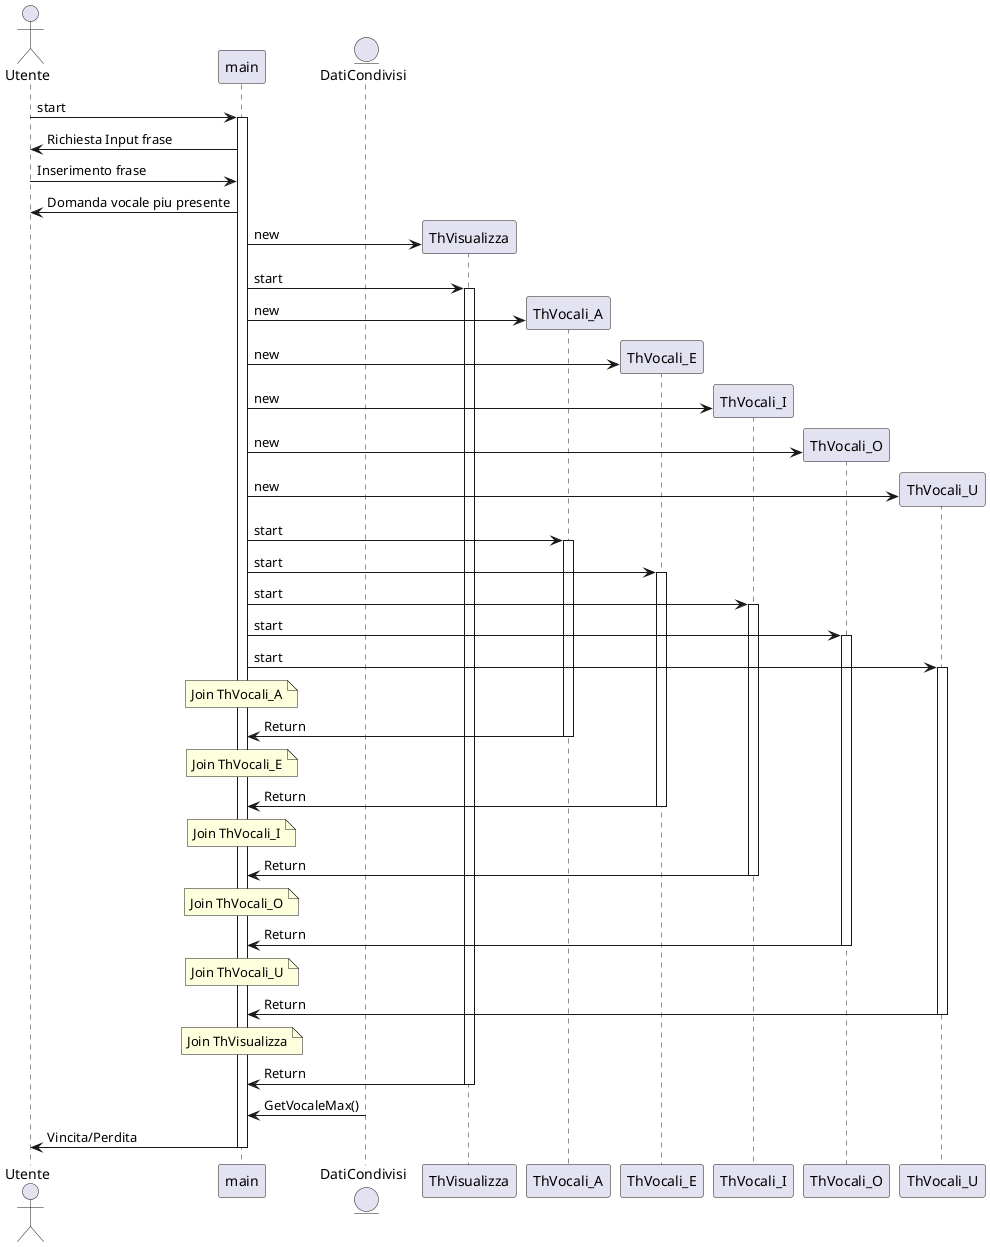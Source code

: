 @startuml
actor Utente
participant main
entity DatiCondivisi


Utente -> main ++ : start

main -> Utente : Richiesta Input frase
Utente -> main : Inserimento frase
main -> Utente : Domanda vocale piu presente

main -> ThVisualizza ** : new
main -> ThVisualizza ++ : start

main -> ThVocali_A ** : new
main -> ThVocali_E ** : new
main -> ThVocali_I ** : new
main -> ThVocali_O ** : new
main -> ThVocali_U ** : new

main -> ThVocali_A ++ : start
main -> ThVocali_E ++ : start
main -> ThVocali_I ++ : start
main -> ThVocali_O ++ : start
main -> ThVocali_U ++ : start

Note over main : Join ThVocali_A
ThVocali_A -> main -- : Return
Note over main : Join ThVocali_E
ThVocali_E -> main -- : Return
Note over main : Join ThVocali_I
ThVocali_I -> main -- : Return
Note over main : Join ThVocali_O
ThVocali_O -> main -- : Return
Note over main : Join ThVocali_U
ThVocali_U -> main -- : Return
Note over main : Join ThVisualizza
ThVisualizza -> main -- : Return

DatiCondivisi -> main : GetVocaleMax()

main -> Utente -- : Vincita/Perdita


@enduml